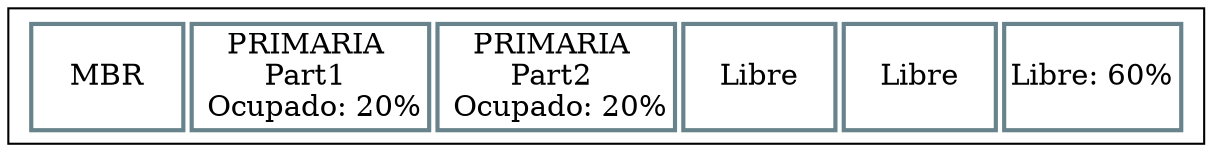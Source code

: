 digraph G{
tbl [
shape=box
label=<
<table border='0' cellborder='2' width='100' height="30" color='lightblue4'>
<tr><td height='30' width='75'> MBR </td><td height='30' width='75.0'>PRIMARIA <br/>Part1 <br/> Ocupado: 20%</td><td height='30' width='75.0'>PRIMARIA <br/>Part2 <br/> Ocupado: 20%</td><td height='30' width='75.0'>Libre</td><td height='30' width='75.0'>Libre</td><td height='30' width='75.0'>Libre: 60%</td>     </tr>
</table>
>];
}